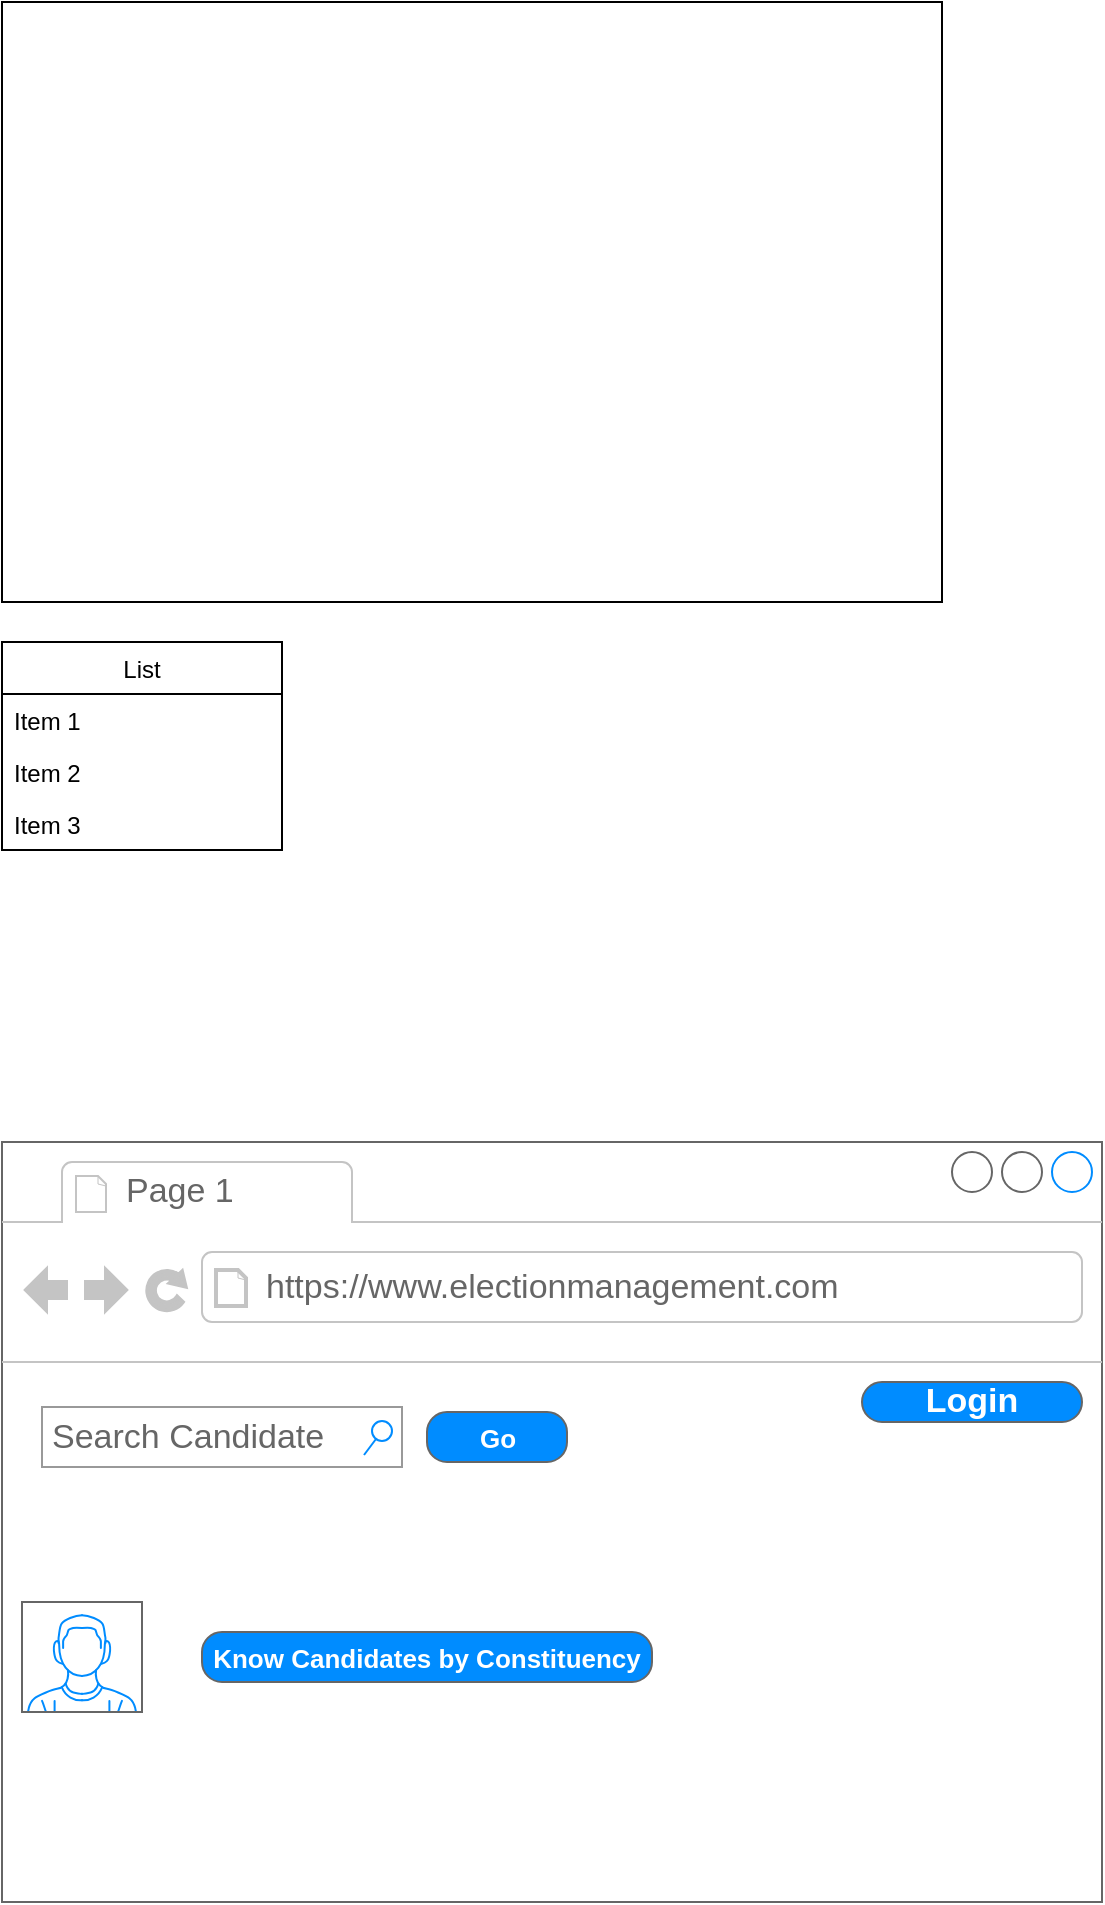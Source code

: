 <mxfile version="12.2.8" type="github" pages="1"><diagram id="dpECUM9ZSxx2YL0-QSgy" name="Page-1"><mxGraphModel dx="782" dy="437" grid="1" gridSize="10" guides="1" tooltips="1" connect="1" arrows="1" fold="1" page="1" pageScale="1" pageWidth="850" pageHeight="1100" math="0" shadow="0"><root><mxCell id="0"/><mxCell id="1" parent="0"/><mxCell id="Jp7UYM0TEejJ6-0en-i0-1" value="" style="rounded=0;whiteSpace=wrap;html=1;" vertex="1" parent="1"><mxGeometry x="80" y="50" width="470" height="300" as="geometry"/></mxCell><mxCell id="Jp7UYM0TEejJ6-0en-i0-2" value="List" style="swimlane;fontStyle=0;childLayout=stackLayout;horizontal=1;startSize=26;fillColor=none;horizontalStack=0;resizeParent=1;resizeParentMax=0;resizeLast=0;collapsible=1;marginBottom=0;" vertex="1" parent="1"><mxGeometry x="80" y="370" width="140" height="104" as="geometry"/></mxCell><mxCell id="Jp7UYM0TEejJ6-0en-i0-3" value="Item 1" style="text;strokeColor=none;fillColor=none;align=left;verticalAlign=top;spacingLeft=4;spacingRight=4;overflow=hidden;rotatable=0;points=[[0,0.5],[1,0.5]];portConstraint=eastwest;" vertex="1" parent="Jp7UYM0TEejJ6-0en-i0-2"><mxGeometry y="26" width="140" height="26" as="geometry"/></mxCell><mxCell id="Jp7UYM0TEejJ6-0en-i0-4" value="Item 2" style="text;strokeColor=none;fillColor=none;align=left;verticalAlign=top;spacingLeft=4;spacingRight=4;overflow=hidden;rotatable=0;points=[[0,0.5],[1,0.5]];portConstraint=eastwest;" vertex="1" parent="Jp7UYM0TEejJ6-0en-i0-2"><mxGeometry y="52" width="140" height="26" as="geometry"/></mxCell><mxCell id="Jp7UYM0TEejJ6-0en-i0-5" value="Item 3" style="text;strokeColor=none;fillColor=none;align=left;verticalAlign=top;spacingLeft=4;spacingRight=4;overflow=hidden;rotatable=0;points=[[0,0.5],[1,0.5]];portConstraint=eastwest;" vertex="1" parent="Jp7UYM0TEejJ6-0en-i0-2"><mxGeometry y="78" width="140" height="26" as="geometry"/></mxCell><mxCell id="Jp7UYM0TEejJ6-0en-i0-6" value="" style="strokeWidth=1;shadow=0;dashed=0;align=center;html=1;shape=mxgraph.mockup.containers.browserWindow;rSize=0;strokeColor=#666666;strokeColor2=#008cff;strokeColor3=#c4c4c4;mainText=,;recursiveResize=0;" vertex="1" parent="1"><mxGeometry x="80" y="620" width="550" height="380" as="geometry"/></mxCell><mxCell id="Jp7UYM0TEejJ6-0en-i0-7" value="Page 1" style="strokeWidth=1;shadow=0;dashed=0;align=center;html=1;shape=mxgraph.mockup.containers.anchor;fontSize=17;fontColor=#666666;align=left;" vertex="1" parent="Jp7UYM0TEejJ6-0en-i0-6"><mxGeometry x="60" y="12" width="110" height="26" as="geometry"/></mxCell><mxCell id="Jp7UYM0TEejJ6-0en-i0-8" value="https://www.electionmanagement.com" style="strokeWidth=1;shadow=0;dashed=0;align=center;html=1;shape=mxgraph.mockup.containers.anchor;rSize=0;fontSize=17;fontColor=#666666;align=left;" vertex="1" parent="Jp7UYM0TEejJ6-0en-i0-6"><mxGeometry x="130" y="60" width="253" height="26" as="geometry"/></mxCell><mxCell id="Jp7UYM0TEejJ6-0en-i0-11" value="Login" style="strokeWidth=1;shadow=0;dashed=0;align=center;html=1;shape=mxgraph.mockup.buttons.button;strokeColor=#666666;fontColor=#ffffff;mainText=;buttonStyle=round;fontSize=17;fontStyle=1;fillColor=#008cff;whiteSpace=wrap;" vertex="1" parent="Jp7UYM0TEejJ6-0en-i0-6"><mxGeometry x="430" y="120" width="110" height="20" as="geometry"/></mxCell><mxCell id="Jp7UYM0TEejJ6-0en-i0-12" value="" style="verticalLabelPosition=bottom;shadow=0;dashed=0;align=center;html=1;verticalAlign=top;strokeWidth=1;shape=mxgraph.mockup.containers.userMale;strokeColor=#666666;strokeColor2=#008cff;" vertex="1" parent="Jp7UYM0TEejJ6-0en-i0-6"><mxGeometry x="10" y="230" width="60" height="55" as="geometry"/></mxCell><mxCell id="Jp7UYM0TEejJ6-0en-i0-21" value="&lt;span style=&quot;font-size: 13px&quot;&gt;Go&lt;/span&gt;" style="strokeWidth=1;shadow=0;dashed=0;align=center;html=1;shape=mxgraph.mockup.buttons.button;strokeColor=#666666;fontColor=#ffffff;mainText=;buttonStyle=round;fontSize=17;fontStyle=1;fillColor=#008cff;whiteSpace=wrap;" vertex="1" parent="Jp7UYM0TEejJ6-0en-i0-6"><mxGeometry x="212.5" y="135" width="70" height="25" as="geometry"/></mxCell><mxCell id="Jp7UYM0TEejJ6-0en-i0-25" value="&lt;font style=&quot;font-size: 13px&quot;&gt;Know Candidates by Constituency&lt;/font&gt;" style="strokeWidth=1;shadow=0;dashed=0;align=center;html=1;shape=mxgraph.mockup.buttons.button;strokeColor=#666666;fontColor=#ffffff;mainText=;buttonStyle=round;fontSize=17;fontStyle=1;fillColor=#008cff;whiteSpace=wrap;" vertex="1" parent="Jp7UYM0TEejJ6-0en-i0-6"><mxGeometry x="100" y="245" width="225" height="25" as="geometry"/></mxCell><mxCell id="Jp7UYM0TEejJ6-0en-i0-26" value="Search Candidate" style="strokeWidth=1;shadow=0;dashed=0;align=center;html=1;shape=mxgraph.mockup.forms.searchBox;strokeColor=#999999;mainText=;strokeColor2=#008cff;fontColor=#666666;fontSize=17;align=left;spacingLeft=3;" vertex="1" parent="Jp7UYM0TEejJ6-0en-i0-6"><mxGeometry x="20" y="132.5" width="180" height="30" as="geometry"/></mxCell></root></mxGraphModel></diagram></mxfile>